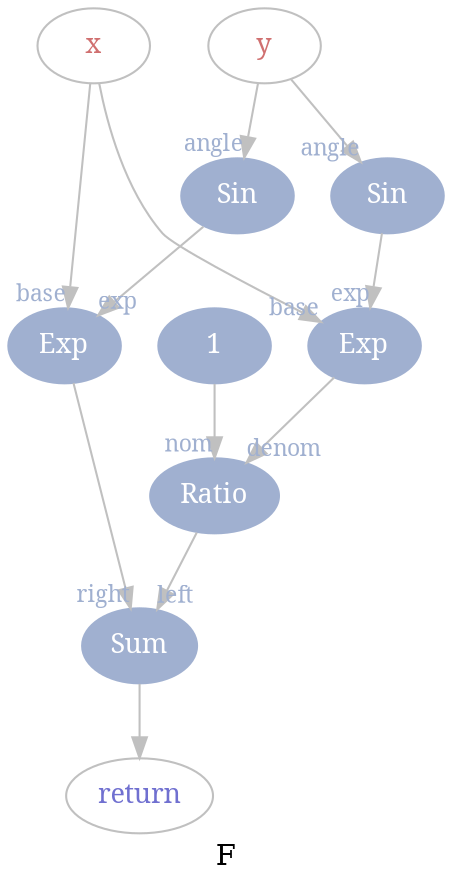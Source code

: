 digraph F {
	node [style=filled,color="#a0b0d0",fontsize=13,fontname="luxi serif",fontcolor="white"];
	edge [labelfontname="luxi serif",labelfontsize=11,labelfontcolor="#a0b0d0",color=grey];
	label = "F";
	//
	x [shape=ellipse,style="",fontcolor="#d07070",color=grey];
	y [shape=ellipse,style="",fontcolor="#d07070",color=grey];
	return [shape=ellipse,style="",fontcolor="#7070d0",color=grey];
	//
	{ rank = same; x; y; }
	{ rank = source; x; y; }
	{ rank = sink; return; }
	//
	sin_1 -> exp_1 [headlabel="exp"];
	sin_2 -> exp_2 [headlabel="exp"];
	exp_1 -> ratio [headlabel="denom"];
	lit_1 -> ratio [headlabel="nom"];
	ratio -> sum [headlabel="left"];
	exp_2 -> sum [headlabel="right"];
	//
	exp_1 [label="Exp"];
	exp_2 [label="Exp"];
	sin_1 [label="Sin"];
	sin_2 [label="Sin"];
	lit_1 [label="1"];
	ratio [label="Ratio"];
	sum [label="Sum"];
	//
	x -> exp_1 [headlabel="base"];
	x -> exp_2 [headlabel="base"];
	y -> sin_1 [headlabel="angle"];
	y -> sin_2 [headlabel="angle"];
	sum -> return;
}
